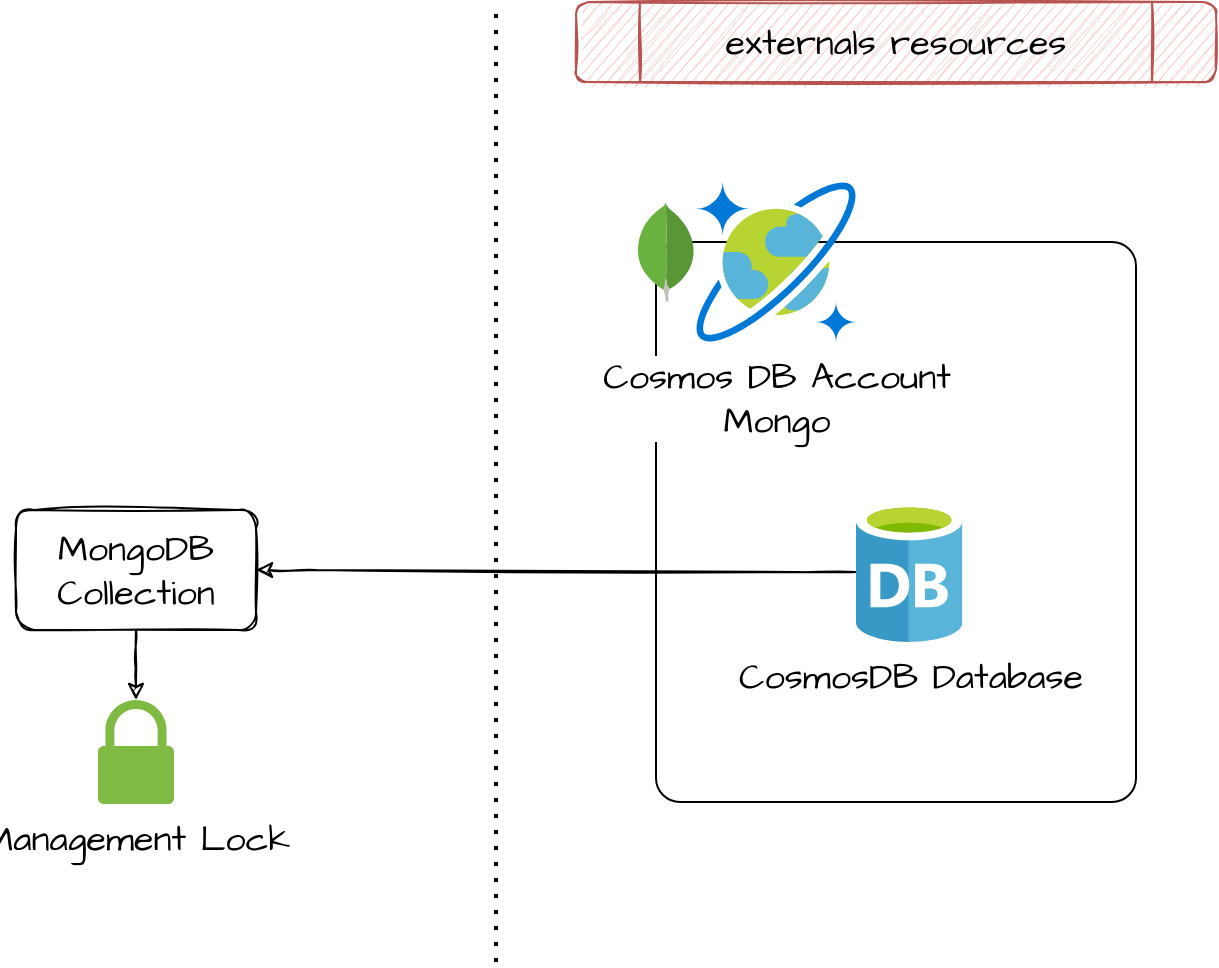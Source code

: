 <mxfile version="18.0.1" type="device"><diagram id="ArKqH_pPMN16gDMSGU3m" name="Page-1"><mxGraphModel dx="1106" dy="852" grid="1" gridSize="10" guides="1" tooltips="1" connect="1" arrows="1" fold="1" page="1" pageScale="1" pageWidth="827" pageHeight="1169" math="0" shadow="0"><root><mxCell id="0"/><mxCell id="1" parent="0"/><mxCell id="DOS7CWorLfeVmID9HikK-13" value="" style="rounded=1;whiteSpace=wrap;html=1;sketch=0;fontFamily=Architects Daughter;fontSource=https%3A%2F%2Ffonts.googleapis.com%2Fcss%3Ffamily%3DArchitects%2BDaughter;fontSize=18;arcSize=5;" parent="1" vertex="1"><mxGeometry x="440" y="200" width="240" height="280" as="geometry"/></mxCell><mxCell id="DOS7CWorLfeVmID9HikK-15" style="edgeStyle=orthogonalEdgeStyle;rounded=0;orthogonalLoop=1;jettySize=auto;html=1;fontFamily=Architects Daughter;fontSource=https%3A%2F%2Ffonts.googleapis.com%2Fcss%3Ffamily%3DArchitects%2BDaughter;fontSize=18;sketch=1;" parent="1" source="2" target="DOS7CWorLfeVmID9HikK-14" edge="1"><mxGeometry relative="1" as="geometry"/></mxCell><mxCell id="2" value="MongoDB&lt;br style=&quot;font-size: 18px;&quot;&gt;Collection" style="rounded=1;whiteSpace=wrap;html=1;sketch=1;fontFamily=Architects Daughter;fontSource=https%3A%2F%2Ffonts.googleapis.com%2Fcss%3Ffamily%3DArchitects%2BDaughter;fontSize=18;" parent="1" vertex="1"><mxGeometry x="120" y="334" width="120" height="60" as="geometry"/></mxCell><mxCell id="DOS7CWorLfeVmID9HikK-2" value="Cosmos DB Account&lt;br&gt;Mongo" style="sketch=0;aspect=fixed;html=1;points=[];align=center;image;fontSize=18;image=img/lib/mscae/CosmosDB.svg;fontFamily=Architects Daughter;fontSource=https%3A%2F%2Ffonts.googleapis.com%2Fcss%3Ffamily%3DArchitects%2BDaughter;" parent="1" vertex="1"><mxGeometry x="460" y="170" width="80" height="80" as="geometry"/></mxCell><mxCell id="DOS7CWorLfeVmID9HikK-3" value="" style="endArrow=none;dashed=1;html=1;dashPattern=1 3;strokeWidth=2;rounded=0;" parent="1" edge="1"><mxGeometry width="50" height="50" relative="1" as="geometry"><mxPoint x="360" y="560" as="sourcePoint"/><mxPoint x="360" y="80" as="targetPoint"/></mxGeometry></mxCell><mxCell id="DOS7CWorLfeVmID9HikK-4" value="externals resources" style="shape=process;whiteSpace=wrap;html=1;backgroundOutline=1;fontFamily=Architects Daughter;fontSource=https%3A%2F%2Ffonts.googleapis.com%2Fcss%3Ffamily%3DArchitects%2BDaughter;fillColor=#f8cecc;strokeColor=#b85450;fontSize=18;rounded=1;sketch=1;" parent="1" vertex="1"><mxGeometry x="400" y="80" width="320" height="40" as="geometry"/></mxCell><mxCell id="DOS7CWorLfeVmID9HikK-18" style="edgeStyle=entityRelationEdgeStyle;rounded=0;sketch=1;orthogonalLoop=1;jettySize=auto;html=1;entryX=1;entryY=0.5;entryDx=0;entryDy=0;fontFamily=Architects Daughter;fontSource=https%3A%2F%2Ffonts.googleapis.com%2Fcss%3Ffamily%3DArchitects%2BDaughter;fontSize=18;" parent="1" source="DOS7CWorLfeVmID9HikK-11" target="2" edge="1"><mxGeometry relative="1" as="geometry"/></mxCell><mxCell id="DOS7CWorLfeVmID9HikK-11" value="CosmosDB Database" style="sketch=0;aspect=fixed;html=1;points=[];align=center;image;fontSize=18;image=img/lib/mscae/Database_General.svg;rounded=1;fontFamily=Architects Daughter;fontSource=https%3A%2F%2Ffonts.googleapis.com%2Fcss%3Ffamily%3DArchitects%2BDaughter;" parent="1" vertex="1"><mxGeometry x="540" y="330" width="53.2" height="70" as="geometry"/></mxCell><mxCell id="DOS7CWorLfeVmID9HikK-12" value="" style="dashed=0;outlineConnect=0;html=1;align=center;labelPosition=center;verticalLabelPosition=bottom;verticalAlign=top;shape=mxgraph.weblogos.mongodb;rounded=1;sketch=0;fontFamily=Architects Daughter;fontSource=https%3A%2F%2Ffonts.googleapis.com%2Fcss%3Ffamily%3DArchitects%2BDaughter;fontSize=18;" parent="1" vertex="1"><mxGeometry x="430" y="180" width="30" height="50" as="geometry"/></mxCell><mxCell id="DOS7CWorLfeVmID9HikK-14" value="Management Lock" style="sketch=0;pointerEvents=1;shadow=0;dashed=0;html=1;strokeColor=none;labelPosition=center;verticalLabelPosition=bottom;verticalAlign=top;outlineConnect=0;align=center;shape=mxgraph.office.security.lock_protected;fillColor=#7FBA42;rounded=1;fontFamily=Architects Daughter;fontSource=https%3A%2F%2Ffonts.googleapis.com%2Fcss%3Ffamily%3DArchitects%2BDaughter;fontSize=18;" parent="1" vertex="1"><mxGeometry x="161" y="429" width="38" height="52" as="geometry"/></mxCell></root></mxGraphModel></diagram></mxfile>